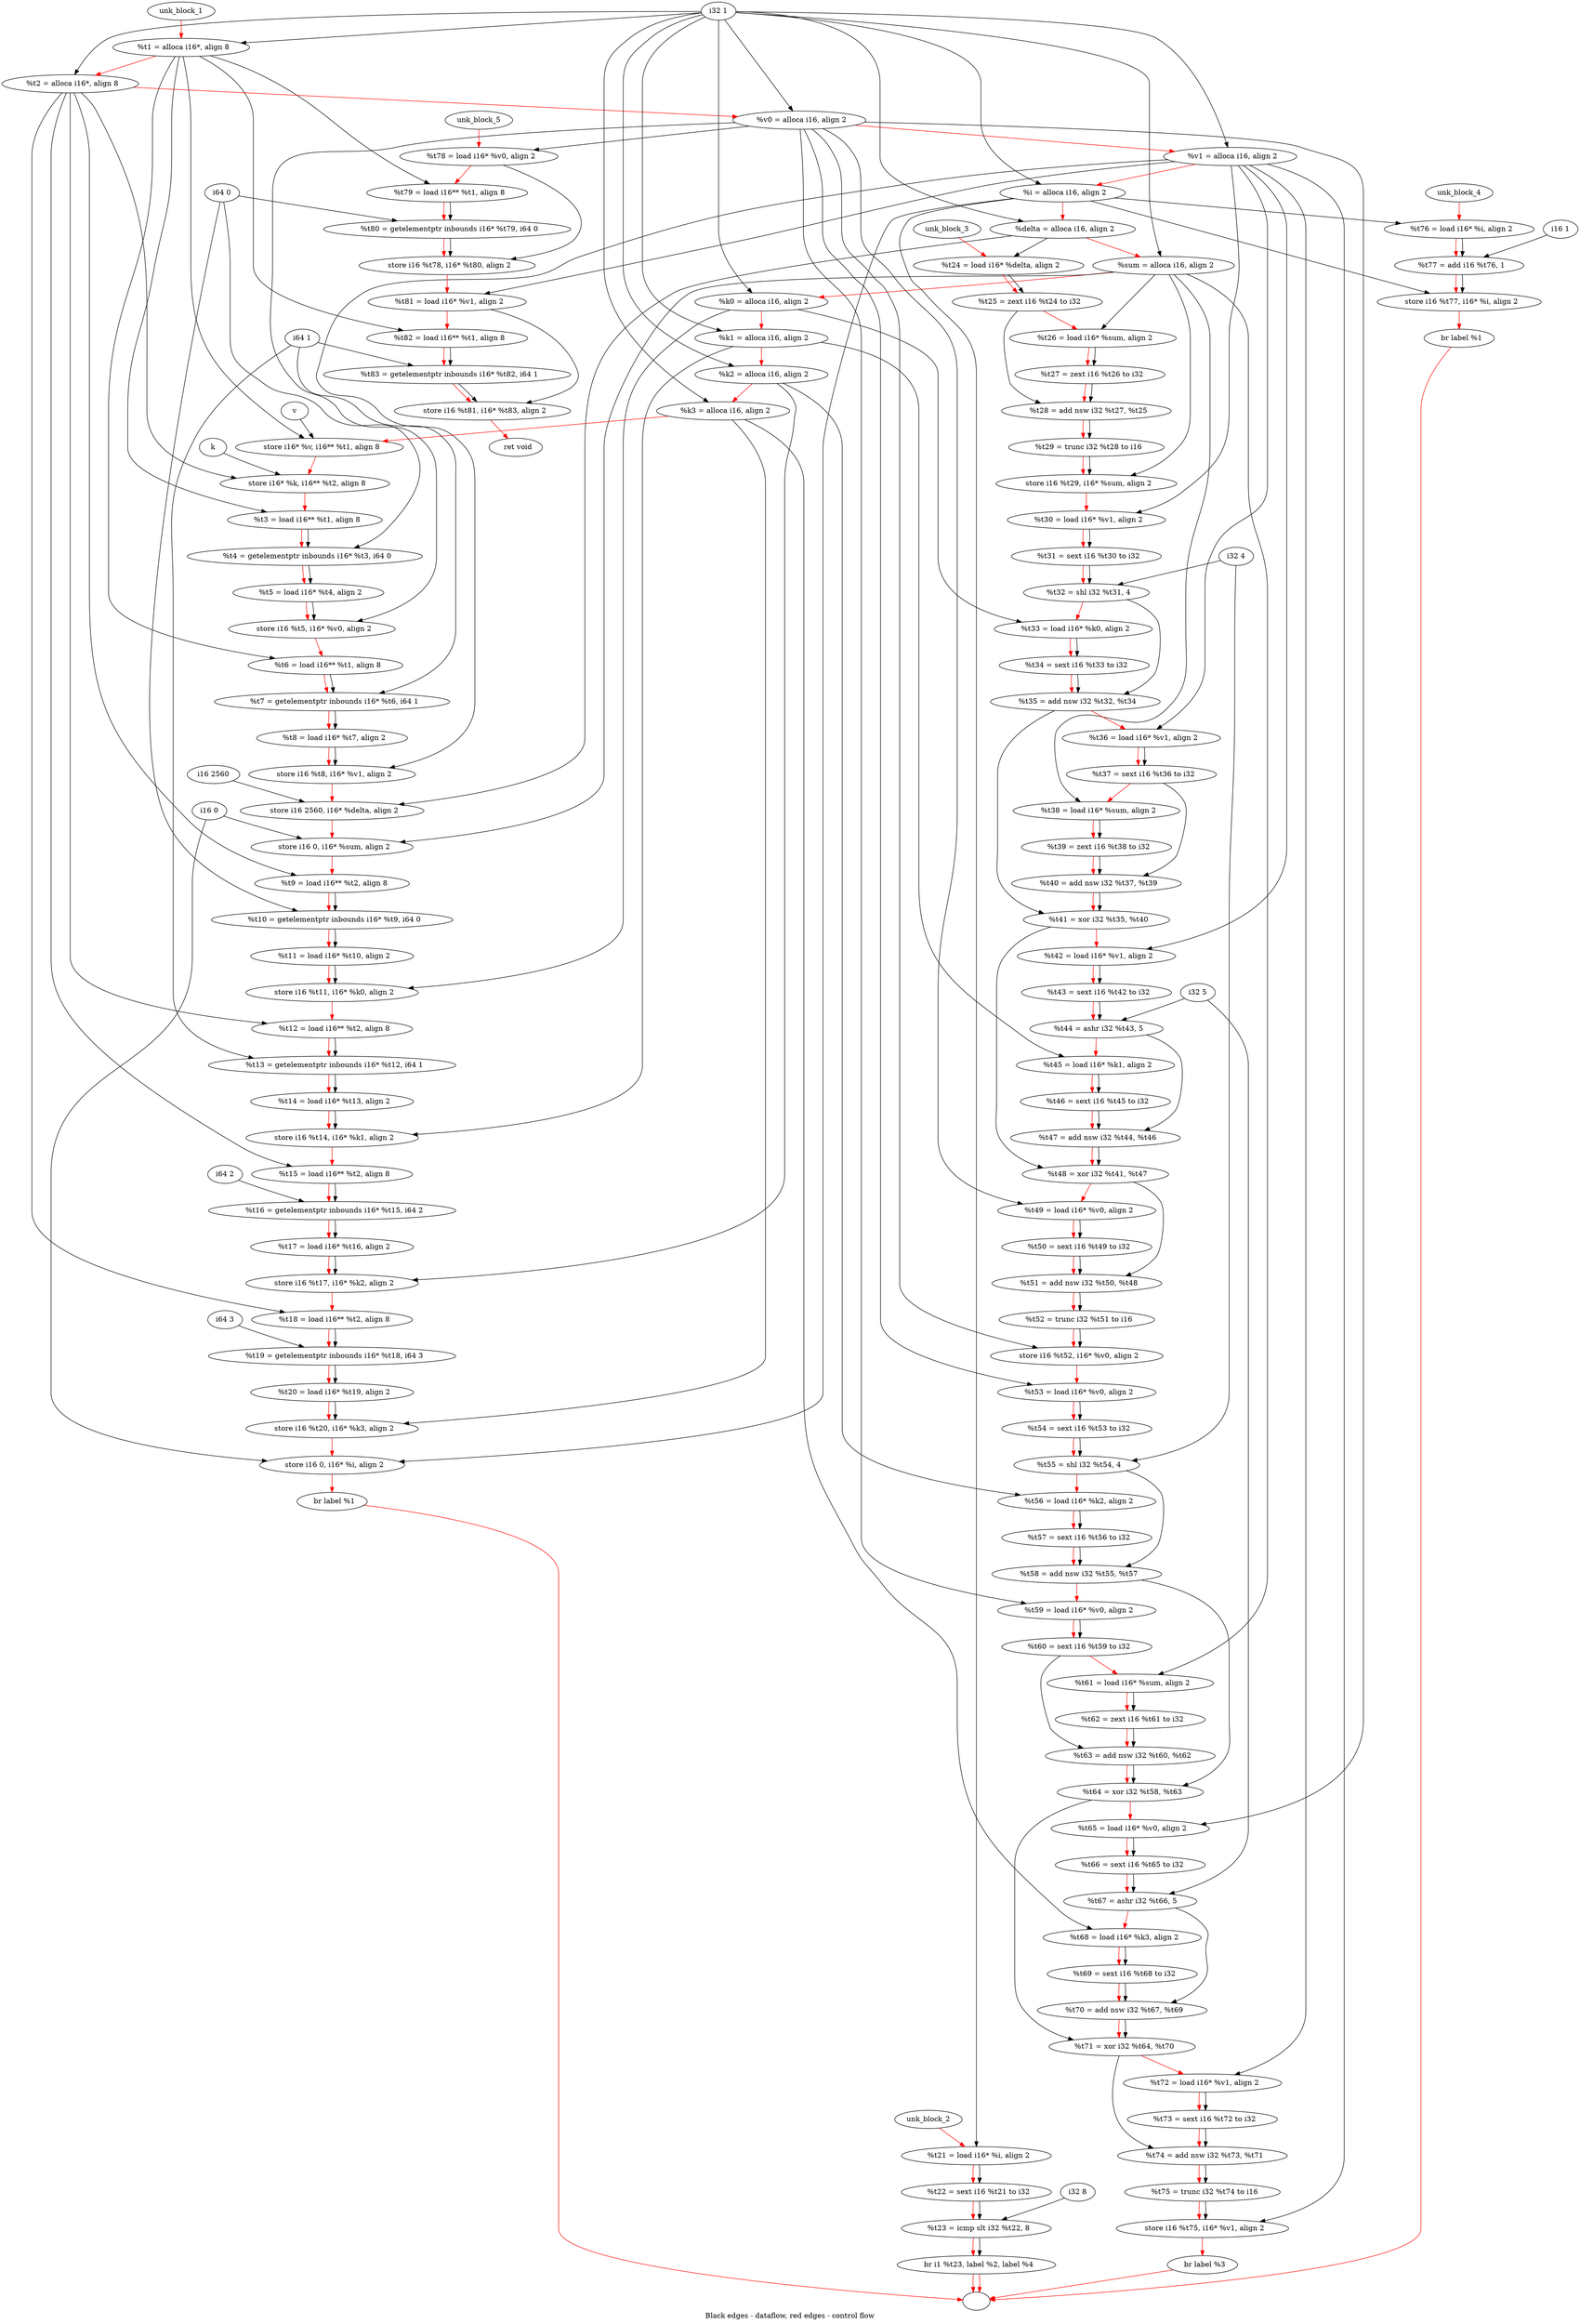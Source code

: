 digraph G {
compound=true
label="Black edges - dataflow, red edges - control flow"
"t1" [label="  %t1 = alloca i16*, align 8"]
"t2" [label="  %t2 = alloca i16*, align 8"]
"v0" [label="  %v0 = alloca i16, align 2"]
"v1" [label="  %v1 = alloca i16, align 2"]
"i" [label="  %i = alloca i16, align 2"]
"delta" [label="  %delta = alloca i16, align 2"]
"sum" [label="  %sum = alloca i16, align 2"]
"k0" [label="  %k0 = alloca i16, align 2"]
"k1" [label="  %k1 = alloca i16, align 2"]
"k2" [label="  %k2 = alloca i16, align 2"]
"k3" [label="  %k3 = alloca i16, align 2"]
"_1" [label="  store i16* %v, i16** %t1, align 8"]
"_2" [label="  store i16* %k, i16** %t2, align 8"]
"t3" [label="  %t3 = load i16** %t1, align 8"]
"t4" [label="  %t4 = getelementptr inbounds i16* %t3, i64 0"]
"t5" [label="  %t5 = load i16* %t4, align 2"]
"_3" [label="  store i16 %t5, i16* %v0, align 2"]
"t6" [label="  %t6 = load i16** %t1, align 8"]
"t7" [label="  %t7 = getelementptr inbounds i16* %t6, i64 1"]
"t8" [label="  %t8 = load i16* %t7, align 2"]
"_4" [label="  store i16 %t8, i16* %v1, align 2"]
"_5" [label="  store i16 2560, i16* %delta, align 2"]
"_6" [label="  store i16 0, i16* %sum, align 2"]
"t9" [label="  %t9 = load i16** %t2, align 8"]
"t10" [label="  %t10 = getelementptr inbounds i16* %t9, i64 0"]
"t11" [label="  %t11 = load i16* %t10, align 2"]
"_7" [label="  store i16 %t11, i16* %k0, align 2"]
"t12" [label="  %t12 = load i16** %t2, align 8"]
"t13" [label="  %t13 = getelementptr inbounds i16* %t12, i64 1"]
"t14" [label="  %t14 = load i16* %t13, align 2"]
"_8" [label="  store i16 %t14, i16* %k1, align 2"]
"t15" [label="  %t15 = load i16** %t2, align 8"]
"t16" [label="  %t16 = getelementptr inbounds i16* %t15, i64 2"]
"t17" [label="  %t17 = load i16* %t16, align 2"]
"_9" [label="  store i16 %t17, i16* %k2, align 2"]
"t18" [label="  %t18 = load i16** %t2, align 8"]
"t19" [label="  %t19 = getelementptr inbounds i16* %t18, i64 3"]
"t20" [label="  %t20 = load i16* %t19, align 2"]
"_10" [label="  store i16 %t20, i16* %k3, align 2"]
"_11" [label="  store i16 0, i16* %i, align 2"]
"_12" [label="  br label %1"]
"unk_block_1" -> "t1"[color=red]
"i32 1" -> "t1"
"t1" -> "t2"[color=red weight=2]
"i32 1" -> "t2"
"t2" -> "v0"[color=red weight=2]
"i32 1" -> "v0"
"v0" -> "v1"[color=red weight=2]
"i32 1" -> "v1"
"v1" -> "i"[color=red weight=2]
"i32 1" -> "i"
"i" -> "delta"[color=red weight=2]
"i32 1" -> "delta"
"delta" -> "sum"[color=red weight=2]
"i32 1" -> "sum"
"sum" -> "k0"[color=red weight=2]
"i32 1" -> "k0"
"k0" -> "k1"[color=red weight=2]
"i32 1" -> "k1"
"k1" -> "k2"[color=red weight=2]
"i32 1" -> "k2"
"k2" -> "k3"[color=red weight=2]
"i32 1" -> "k3"
"k3" -> "_1"[color=red weight=2]
"v" -> "_1"
"t1" -> "_1"
"_1" -> "_2"[color=red weight=2]
"k" -> "_2"
"t2" -> "_2"
"_2" -> "t3"[color=red weight=2]
"t1" -> "t3"
"t3" -> "t4"[color=red weight=2]
"t3" -> "t4"
"i64 0" -> "t4"
"t4" -> "t5"[color=red weight=2]
"t4" -> "t5"
"t5" -> "_3"[color=red weight=2]
"t5" -> "_3"
"v0" -> "_3"
"_3" -> "t6"[color=red weight=2]
"t1" -> "t6"
"t6" -> "t7"[color=red weight=2]
"t6" -> "t7"
"i64 1" -> "t7"
"t7" -> "t8"[color=red weight=2]
"t7" -> "t8"
"t8" -> "_4"[color=red weight=2]
"t8" -> "_4"
"v1" -> "_4"
"_4" -> "_5"[color=red weight=2]
"i16 2560" -> "_5"
"delta" -> "_5"
"_5" -> "_6"[color=red weight=2]
"i16 0" -> "_6"
"sum" -> "_6"
"_6" -> "t9"[color=red weight=2]
"t2" -> "t9"
"t9" -> "t10"[color=red weight=2]
"t9" -> "t10"
"i64 0" -> "t10"
"t10" -> "t11"[color=red weight=2]
"t10" -> "t11"
"t11" -> "_7"[color=red weight=2]
"t11" -> "_7"
"k0" -> "_7"
"_7" -> "t12"[color=red weight=2]
"t2" -> "t12"
"t12" -> "t13"[color=red weight=2]
"t12" -> "t13"
"i64 1" -> "t13"
"t13" -> "t14"[color=red weight=2]
"t13" -> "t14"
"t14" -> "_8"[color=red weight=2]
"t14" -> "_8"
"k1" -> "_8"
"_8" -> "t15"[color=red weight=2]
"t2" -> "t15"
"t15" -> "t16"[color=red weight=2]
"t15" -> "t16"
"i64 2" -> "t16"
"t16" -> "t17"[color=red weight=2]
"t16" -> "t17"
"t17" -> "_9"[color=red weight=2]
"t17" -> "_9"
"k2" -> "_9"
"_9" -> "t18"[color=red weight=2]
"t2" -> "t18"
"t18" -> "t19"[color=red weight=2]
"t18" -> "t19"
"i64 3" -> "t19"
"t19" -> "t20"[color=red weight=2]
"t19" -> "t20"
"t20" -> "_10"[color=red weight=2]
"t20" -> "_10"
"k3" -> "_10"
"_10" -> "_11"[color=red weight=2]
"i16 0" -> "_11"
"i" -> "_11"
"_11" -> "_12"[color=red weight=2]
"_12" -> ""[color=red]

"t21" [label="  %t21 = load i16* %i, align 2"]
"t22" [label="  %t22 = sext i16 %t21 to i32"]
"t23" [label="  %t23 = icmp slt i32 %t22, 8"]
"_13" [label="  br i1 %t23, label %2, label %4"]
"unk_block_2" -> "t21"[color=red]
"i" -> "t21"
"t21" -> "t22"[color=red weight=2]
"t21" -> "t22"
"t22" -> "t23"[color=red weight=2]
"t22" -> "t23"
"i32 8" -> "t23"
"t23" -> "_13"[color=red weight=2]
"t23" -> "_13"
"_13" -> ""[color=red]
"_13" -> ""[color=red]

"t24" [label="  %t24 = load i16* %delta, align 2"]
"t25" [label="  %t25 = zext i16 %t24 to i32"]
"t26" [label="  %t26 = load i16* %sum, align 2"]
"t27" [label="  %t27 = zext i16 %t26 to i32"]
"t28" [label="  %t28 = add nsw i32 %t27, %t25"]
"t29" [label="  %t29 = trunc i32 %t28 to i16"]
"_14" [label="  store i16 %t29, i16* %sum, align 2"]
"t30" [label="  %t30 = load i16* %v1, align 2"]
"t31" [label="  %t31 = sext i16 %t30 to i32"]
"t32" [label="  %t32 = shl i32 %t31, 4"]
"t33" [label="  %t33 = load i16* %k0, align 2"]
"t34" [label="  %t34 = sext i16 %t33 to i32"]
"t35" [label="  %t35 = add nsw i32 %t32, %t34"]
"t36" [label="  %t36 = load i16* %v1, align 2"]
"t37" [label="  %t37 = sext i16 %t36 to i32"]
"t38" [label="  %t38 = load i16* %sum, align 2"]
"t39" [label="  %t39 = zext i16 %t38 to i32"]
"t40" [label="  %t40 = add nsw i32 %t37, %t39"]
"t41" [label="  %t41 = xor i32 %t35, %t40"]
"t42" [label="  %t42 = load i16* %v1, align 2"]
"t43" [label="  %t43 = sext i16 %t42 to i32"]
"t44" [label="  %t44 = ashr i32 %t43, 5"]
"t45" [label="  %t45 = load i16* %k1, align 2"]
"t46" [label="  %t46 = sext i16 %t45 to i32"]
"t47" [label="  %t47 = add nsw i32 %t44, %t46"]
"t48" [label="  %t48 = xor i32 %t41, %t47"]
"t49" [label="  %t49 = load i16* %v0, align 2"]
"t50" [label="  %t50 = sext i16 %t49 to i32"]
"t51" [label="  %t51 = add nsw i32 %t50, %t48"]
"t52" [label="  %t52 = trunc i32 %t51 to i16"]
"_15" [label="  store i16 %t52, i16* %v0, align 2"]
"t53" [label="  %t53 = load i16* %v0, align 2"]
"t54" [label="  %t54 = sext i16 %t53 to i32"]
"t55" [label="  %t55 = shl i32 %t54, 4"]
"t56" [label="  %t56 = load i16* %k2, align 2"]
"t57" [label="  %t57 = sext i16 %t56 to i32"]
"t58" [label="  %t58 = add nsw i32 %t55, %t57"]
"t59" [label="  %t59 = load i16* %v0, align 2"]
"t60" [label="  %t60 = sext i16 %t59 to i32"]
"t61" [label="  %t61 = load i16* %sum, align 2"]
"t62" [label="  %t62 = zext i16 %t61 to i32"]
"t63" [label="  %t63 = add nsw i32 %t60, %t62"]
"t64" [label="  %t64 = xor i32 %t58, %t63"]
"t65" [label="  %t65 = load i16* %v0, align 2"]
"t66" [label="  %t66 = sext i16 %t65 to i32"]
"t67" [label="  %t67 = ashr i32 %t66, 5"]
"t68" [label="  %t68 = load i16* %k3, align 2"]
"t69" [label="  %t69 = sext i16 %t68 to i32"]
"t70" [label="  %t70 = add nsw i32 %t67, %t69"]
"t71" [label="  %t71 = xor i32 %t64, %t70"]
"t72" [label="  %t72 = load i16* %v1, align 2"]
"t73" [label="  %t73 = sext i16 %t72 to i32"]
"t74" [label="  %t74 = add nsw i32 %t73, %t71"]
"t75" [label="  %t75 = trunc i32 %t74 to i16"]
"_16" [label="  store i16 %t75, i16* %v1, align 2"]
"_17" [label="  br label %3"]
"unk_block_3" -> "t24"[color=red]
"delta" -> "t24"
"t24" -> "t25"[color=red weight=2]
"t24" -> "t25"
"t25" -> "t26"[color=red weight=2]
"sum" -> "t26"
"t26" -> "t27"[color=red weight=2]
"t26" -> "t27"
"t27" -> "t28"[color=red weight=2]
"t27" -> "t28"
"t25" -> "t28"
"t28" -> "t29"[color=red weight=2]
"t28" -> "t29"
"t29" -> "_14"[color=red weight=2]
"t29" -> "_14"
"sum" -> "_14"
"_14" -> "t30"[color=red weight=2]
"v1" -> "t30"
"t30" -> "t31"[color=red weight=2]
"t30" -> "t31"
"t31" -> "t32"[color=red weight=2]
"t31" -> "t32"
"i32 4" -> "t32"
"t32" -> "t33"[color=red weight=2]
"k0" -> "t33"
"t33" -> "t34"[color=red weight=2]
"t33" -> "t34"
"t34" -> "t35"[color=red weight=2]
"t32" -> "t35"
"t34" -> "t35"
"t35" -> "t36"[color=red weight=2]
"v1" -> "t36"
"t36" -> "t37"[color=red weight=2]
"t36" -> "t37"
"t37" -> "t38"[color=red weight=2]
"sum" -> "t38"
"t38" -> "t39"[color=red weight=2]
"t38" -> "t39"
"t39" -> "t40"[color=red weight=2]
"t37" -> "t40"
"t39" -> "t40"
"t40" -> "t41"[color=red weight=2]
"t35" -> "t41"
"t40" -> "t41"
"t41" -> "t42"[color=red weight=2]
"v1" -> "t42"
"t42" -> "t43"[color=red weight=2]
"t42" -> "t43"
"t43" -> "t44"[color=red weight=2]
"t43" -> "t44"
"i32 5" -> "t44"
"t44" -> "t45"[color=red weight=2]
"k1" -> "t45"
"t45" -> "t46"[color=red weight=2]
"t45" -> "t46"
"t46" -> "t47"[color=red weight=2]
"t44" -> "t47"
"t46" -> "t47"
"t47" -> "t48"[color=red weight=2]
"t41" -> "t48"
"t47" -> "t48"
"t48" -> "t49"[color=red weight=2]
"v0" -> "t49"
"t49" -> "t50"[color=red weight=2]
"t49" -> "t50"
"t50" -> "t51"[color=red weight=2]
"t50" -> "t51"
"t48" -> "t51"
"t51" -> "t52"[color=red weight=2]
"t51" -> "t52"
"t52" -> "_15"[color=red weight=2]
"t52" -> "_15"
"v0" -> "_15"
"_15" -> "t53"[color=red weight=2]
"v0" -> "t53"
"t53" -> "t54"[color=red weight=2]
"t53" -> "t54"
"t54" -> "t55"[color=red weight=2]
"t54" -> "t55"
"i32 4" -> "t55"
"t55" -> "t56"[color=red weight=2]
"k2" -> "t56"
"t56" -> "t57"[color=red weight=2]
"t56" -> "t57"
"t57" -> "t58"[color=red weight=2]
"t55" -> "t58"
"t57" -> "t58"
"t58" -> "t59"[color=red weight=2]
"v0" -> "t59"
"t59" -> "t60"[color=red weight=2]
"t59" -> "t60"
"t60" -> "t61"[color=red weight=2]
"sum" -> "t61"
"t61" -> "t62"[color=red weight=2]
"t61" -> "t62"
"t62" -> "t63"[color=red weight=2]
"t60" -> "t63"
"t62" -> "t63"
"t63" -> "t64"[color=red weight=2]
"t58" -> "t64"
"t63" -> "t64"
"t64" -> "t65"[color=red weight=2]
"v0" -> "t65"
"t65" -> "t66"[color=red weight=2]
"t65" -> "t66"
"t66" -> "t67"[color=red weight=2]
"t66" -> "t67"
"i32 5" -> "t67"
"t67" -> "t68"[color=red weight=2]
"k3" -> "t68"
"t68" -> "t69"[color=red weight=2]
"t68" -> "t69"
"t69" -> "t70"[color=red weight=2]
"t67" -> "t70"
"t69" -> "t70"
"t70" -> "t71"[color=red weight=2]
"t64" -> "t71"
"t70" -> "t71"
"t71" -> "t72"[color=red weight=2]
"v1" -> "t72"
"t72" -> "t73"[color=red weight=2]
"t72" -> "t73"
"t73" -> "t74"[color=red weight=2]
"t73" -> "t74"
"t71" -> "t74"
"t74" -> "t75"[color=red weight=2]
"t74" -> "t75"
"t75" -> "_16"[color=red weight=2]
"t75" -> "_16"
"v1" -> "_16"
"_16" -> "_17"[color=red weight=2]
"_17" -> ""[color=red]

"t76" [label="  %t76 = load i16* %i, align 2"]
"t77" [label="  %t77 = add i16 %t76, 1"]
"_18" [label="  store i16 %t77, i16* %i, align 2"]
"_19" [label="  br label %1"]
"unk_block_4" -> "t76"[color=red]
"i" -> "t76"
"t76" -> "t77"[color=red weight=2]
"t76" -> "t77"
"i16 1" -> "t77"
"t77" -> "_18"[color=red weight=2]
"t77" -> "_18"
"i" -> "_18"
"_18" -> "_19"[color=red weight=2]
"_19" -> ""[color=red]

"t78" [label="  %t78 = load i16* %v0, align 2"]
"t79" [label="  %t79 = load i16** %t1, align 8"]
"t80" [label="  %t80 = getelementptr inbounds i16* %t79, i64 0"]
"_20" [label="  store i16 %t78, i16* %t80, align 2"]
"t81" [label="  %t81 = load i16* %v1, align 2"]
"t82" [label="  %t82 = load i16** %t1, align 8"]
"t83" [label="  %t83 = getelementptr inbounds i16* %t82, i64 1"]
"_21" [label="  store i16 %t81, i16* %t83, align 2"]
"_22" [label="  ret void"]
"unk_block_5" -> "t78"[color=red]
"v0" -> "t78"
"t78" -> "t79"[color=red weight=2]
"t1" -> "t79"
"t79" -> "t80"[color=red weight=2]
"t79" -> "t80"
"i64 0" -> "t80"
"t80" -> "_20"[color=red weight=2]
"t78" -> "_20"
"t80" -> "_20"
"_20" -> "t81"[color=red weight=2]
"v1" -> "t81"
"t81" -> "t82"[color=red weight=2]
"t1" -> "t82"
"t82" -> "t83"[color=red weight=2]
"t82" -> "t83"
"i64 1" -> "t83"
"t83" -> "_21"[color=red weight=2]
"t81" -> "_21"
"t83" -> "_21"
"_21" -> "_22"[color=red weight=2]

}
